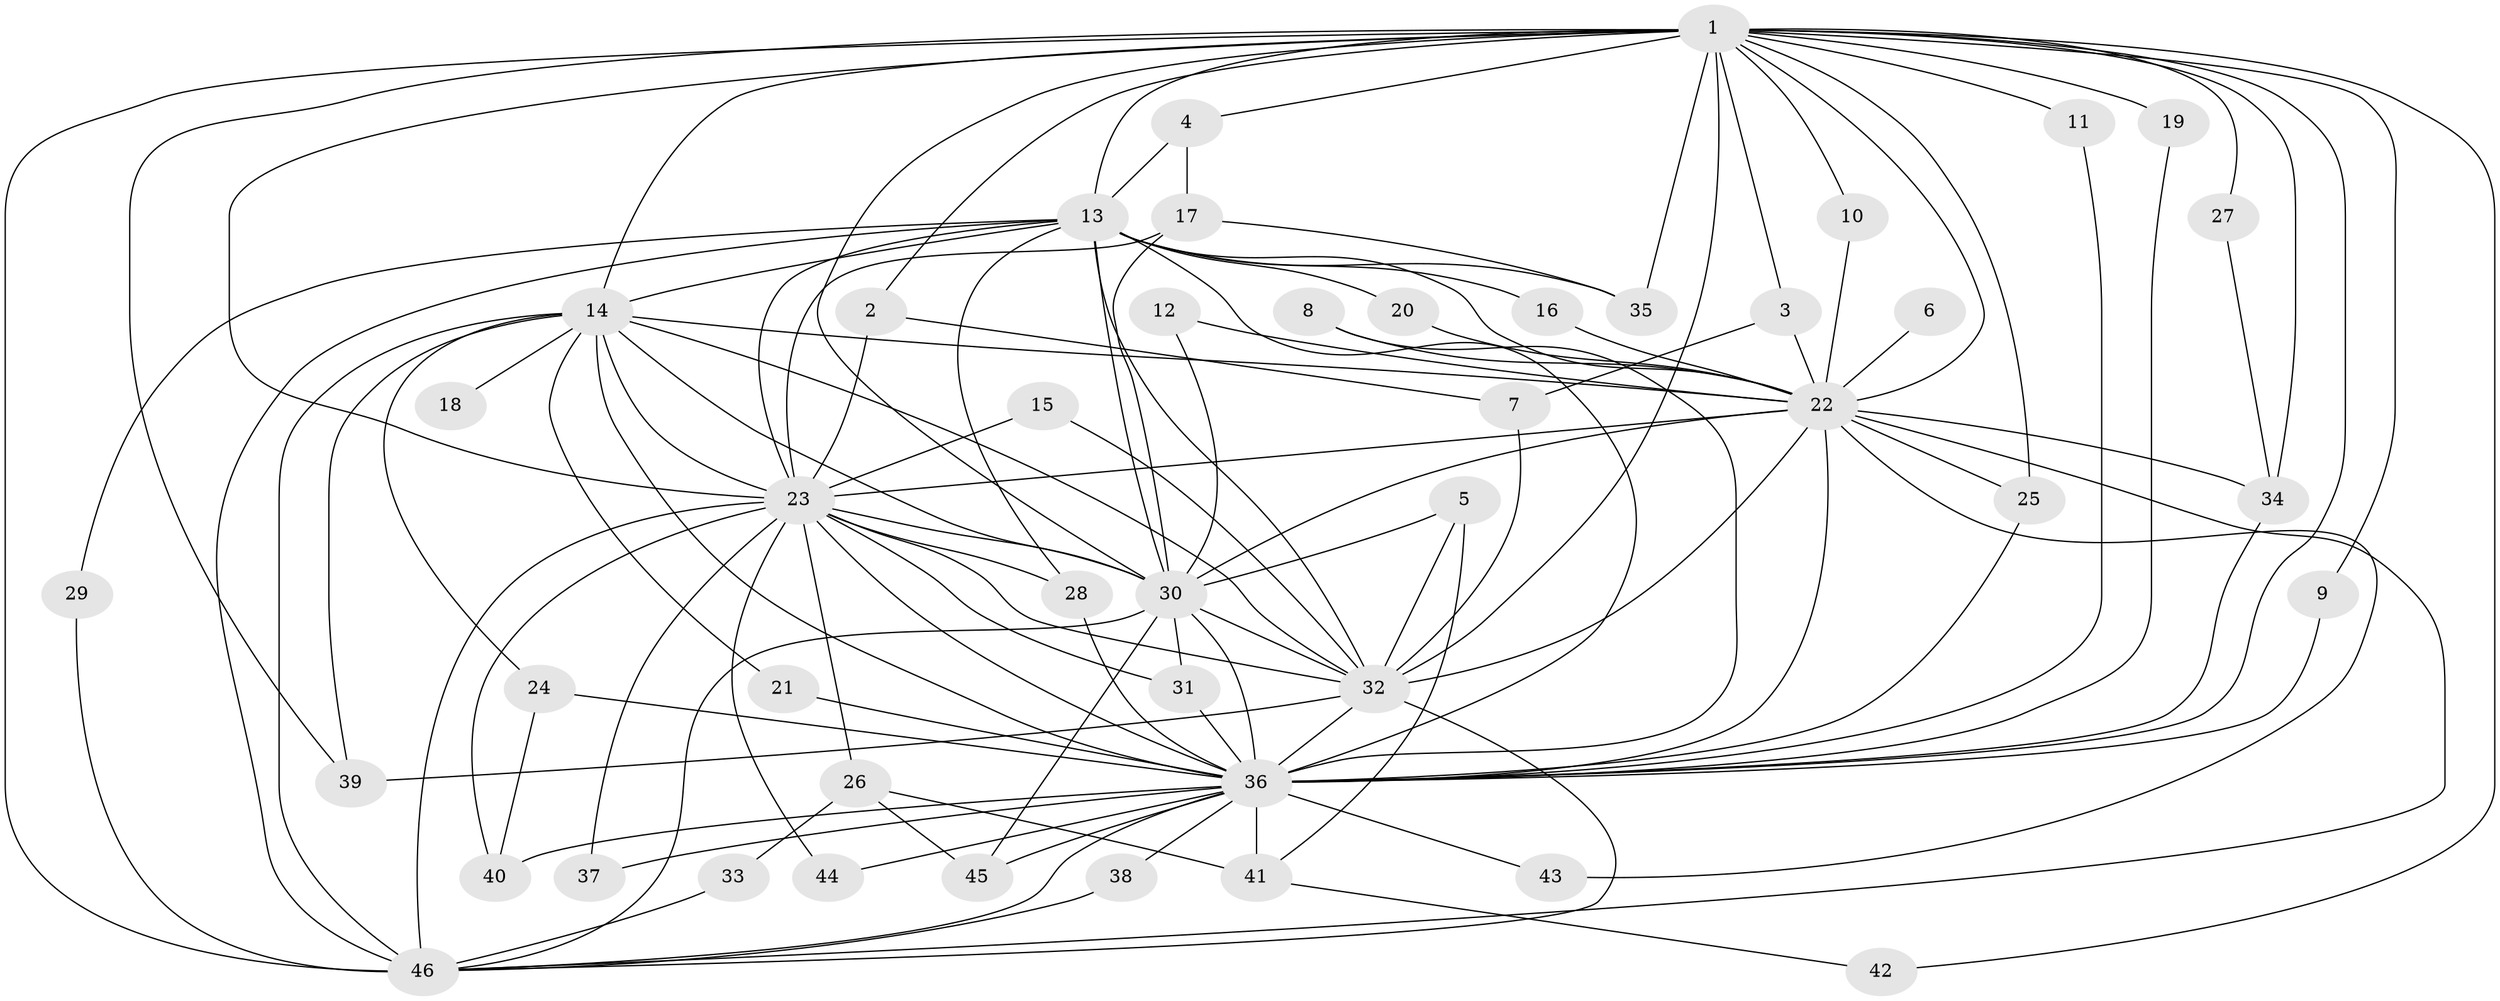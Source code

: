 // original degree distribution, {21: 0.013888888888888888, 19: 0.013888888888888888, 15: 0.027777777777777776, 16: 0.027777777777777776, 14: 0.013888888888888888, 22: 0.013888888888888888, 30: 0.013888888888888888, 18: 0.013888888888888888, 3: 0.25, 2: 0.5555555555555556, 4: 0.027777777777777776, 5: 0.027777777777777776}
// Generated by graph-tools (version 1.1) at 2025/36/03/04/25 23:36:28]
// undirected, 46 vertices, 118 edges
graph export_dot {
  node [color=gray90,style=filled];
  1;
  2;
  3;
  4;
  5;
  6;
  7;
  8;
  9;
  10;
  11;
  12;
  13;
  14;
  15;
  16;
  17;
  18;
  19;
  20;
  21;
  22;
  23;
  24;
  25;
  26;
  27;
  28;
  29;
  30;
  31;
  32;
  33;
  34;
  35;
  36;
  37;
  38;
  39;
  40;
  41;
  42;
  43;
  44;
  45;
  46;
  1 -- 2 [weight=1.0];
  1 -- 3 [weight=1.0];
  1 -- 4 [weight=1.0];
  1 -- 9 [weight=1.0];
  1 -- 10 [weight=1.0];
  1 -- 11 [weight=1.0];
  1 -- 13 [weight=2.0];
  1 -- 14 [weight=2.0];
  1 -- 19 [weight=1.0];
  1 -- 22 [weight=3.0];
  1 -- 23 [weight=3.0];
  1 -- 25 [weight=1.0];
  1 -- 27 [weight=1.0];
  1 -- 30 [weight=3.0];
  1 -- 32 [weight=3.0];
  1 -- 34 [weight=1.0];
  1 -- 35 [weight=1.0];
  1 -- 36 [weight=3.0];
  1 -- 39 [weight=1.0];
  1 -- 42 [weight=1.0];
  1 -- 46 [weight=3.0];
  2 -- 7 [weight=1.0];
  2 -- 23 [weight=1.0];
  3 -- 7 [weight=1.0];
  3 -- 22 [weight=1.0];
  4 -- 13 [weight=1.0];
  4 -- 17 [weight=1.0];
  5 -- 30 [weight=1.0];
  5 -- 32 [weight=1.0];
  5 -- 41 [weight=1.0];
  6 -- 22 [weight=1.0];
  7 -- 32 [weight=1.0];
  8 -- 22 [weight=1.0];
  8 -- 36 [weight=1.0];
  9 -- 36 [weight=1.0];
  10 -- 22 [weight=1.0];
  11 -- 36 [weight=1.0];
  12 -- 22 [weight=1.0];
  12 -- 30 [weight=1.0];
  13 -- 14 [weight=1.0];
  13 -- 16 [weight=1.0];
  13 -- 20 [weight=1.0];
  13 -- 22 [weight=1.0];
  13 -- 23 [weight=1.0];
  13 -- 28 [weight=1.0];
  13 -- 29 [weight=1.0];
  13 -- 30 [weight=2.0];
  13 -- 32 [weight=1.0];
  13 -- 35 [weight=1.0];
  13 -- 36 [weight=1.0];
  13 -- 46 [weight=1.0];
  14 -- 18 [weight=1.0];
  14 -- 21 [weight=1.0];
  14 -- 22 [weight=1.0];
  14 -- 23 [weight=1.0];
  14 -- 24 [weight=1.0];
  14 -- 30 [weight=1.0];
  14 -- 32 [weight=1.0];
  14 -- 36 [weight=1.0];
  14 -- 39 [weight=1.0];
  14 -- 46 [weight=2.0];
  15 -- 23 [weight=1.0];
  15 -- 32 [weight=1.0];
  16 -- 22 [weight=1.0];
  17 -- 23 [weight=1.0];
  17 -- 30 [weight=1.0];
  17 -- 35 [weight=1.0];
  19 -- 36 [weight=1.0];
  20 -- 22 [weight=1.0];
  21 -- 36 [weight=2.0];
  22 -- 23 [weight=1.0];
  22 -- 25 [weight=1.0];
  22 -- 30 [weight=1.0];
  22 -- 32 [weight=1.0];
  22 -- 34 [weight=1.0];
  22 -- 36 [weight=1.0];
  22 -- 43 [weight=1.0];
  22 -- 46 [weight=1.0];
  23 -- 26 [weight=2.0];
  23 -- 28 [weight=1.0];
  23 -- 30 [weight=1.0];
  23 -- 31 [weight=1.0];
  23 -- 32 [weight=1.0];
  23 -- 36 [weight=1.0];
  23 -- 37 [weight=1.0];
  23 -- 40 [weight=1.0];
  23 -- 44 [weight=2.0];
  23 -- 46 [weight=1.0];
  24 -- 36 [weight=2.0];
  24 -- 40 [weight=1.0];
  25 -- 36 [weight=1.0];
  26 -- 33 [weight=1.0];
  26 -- 41 [weight=1.0];
  26 -- 45 [weight=1.0];
  27 -- 34 [weight=1.0];
  28 -- 36 [weight=1.0];
  29 -- 46 [weight=1.0];
  30 -- 31 [weight=1.0];
  30 -- 32 [weight=1.0];
  30 -- 36 [weight=1.0];
  30 -- 45 [weight=1.0];
  30 -- 46 [weight=1.0];
  31 -- 36 [weight=1.0];
  32 -- 36 [weight=1.0];
  32 -- 39 [weight=1.0];
  32 -- 46 [weight=1.0];
  33 -- 46 [weight=1.0];
  34 -- 36 [weight=1.0];
  36 -- 37 [weight=1.0];
  36 -- 38 [weight=1.0];
  36 -- 40 [weight=1.0];
  36 -- 41 [weight=2.0];
  36 -- 43 [weight=1.0];
  36 -- 44 [weight=1.0];
  36 -- 45 [weight=1.0];
  36 -- 46 [weight=1.0];
  38 -- 46 [weight=2.0];
  41 -- 42 [weight=1.0];
}
